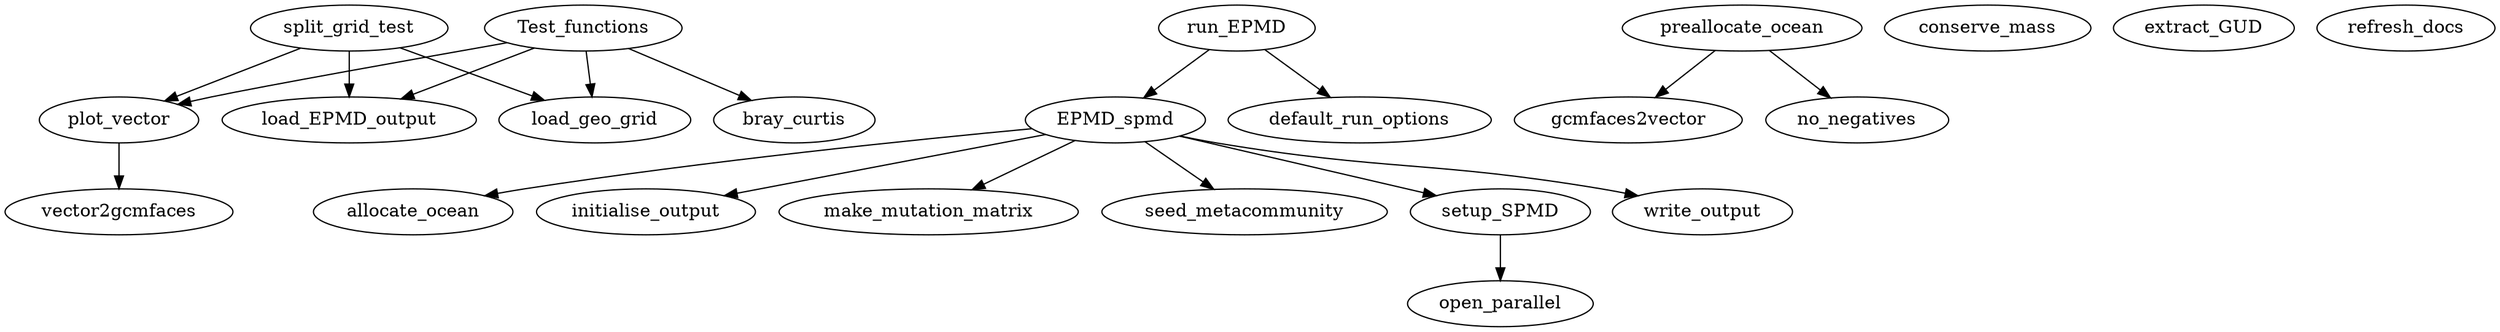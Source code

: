 /* Created by mdot for Matlab */
digraph m2html {
  plot_vector -> vector2gcmfaces;
  EPMD_spmd -> allocate_ocean;
  EPMD_spmd -> initialise_output;
  EPMD_spmd -> make_mutation_matrix;
  EPMD_spmd -> seed_metacommunity;
  EPMD_spmd -> setup_SPMD;
  EPMD_spmd -> write_output;
  setup_SPMD -> open_parallel;
  split_grid_test -> load_EPMD_output;
  split_grid_test -> load_geo_grid;
  split_grid_test -> plot_vector;
  preallocate_ocean -> gcmfaces2vector;
  preallocate_ocean -> no_negatives;
  Test_functions -> bray_curtis;
  Test_functions -> load_EPMD_output;
  Test_functions -> load_geo_grid;
  Test_functions -> plot_vector;
  run_EPMD -> EPMD_spmd;
  run_EPMD -> default_run_options;

  bray_curtis [URL="EPMD/Diagnostic_funcs/bray_curtis.html"];
  load_EPMD_output [URL="EPMD/Diagnostic_funcs/load_EPMD_output.html"];
  load_geo_grid [URL="EPMD/Diagnostic_funcs/load_geo_grid.html"];
  plot_vector [URL="EPMD/Diagnostic_funcs/plot_vector.html"];
  vector2gcmfaces [URL="EPMD/Diagnostic_funcs/vector2gcmfaces.html"];
  EPMD_spmd [URL="EPMD/EPMD_functions/EPMD_spmd.html"];
  allocate_ocean [URL="EPMD/EPMD_functions/allocate_ocean.html"];
  default_run_options [URL="EPMD/EPMD_functions/default_run_options.html"];
  gcmfaces2vector [URL="EPMD/EPMD_functions/gcmfaces2vector.html"];
  initialise_output [URL="EPMD/EPMD_functions/initialise_output.html"];
  make_mutation_matrix [URL="EPMD/EPMD_functions/make_mutation_matrix.html"];
  open_parallel [URL="EPMD/EPMD_functions/open_parallel.html"];
  seed_metacommunity [URL="EPMD/EPMD_functions/seed_metacommunity.html"];
  setup_SPMD [URL="EPMD/EPMD_functions/setup_SPMD.html"];
  write_output [URL="EPMD/EPMD_functions/write_output.html"];
  split_grid_test [URL="EPMD/Parallel_stuff/split_grid_test.html"];
  conserve_mass [URL="EPMD/TM_data/conserve_mass.html"];
  extract_GUD [URL="EPMD/TM_data/extract_GUD.html"];
  no_negatives [URL="EPMD/TM_data/no_negatives.html"];
  preallocate_ocean [URL="EPMD/TM_data/preallocate_ocean.html"];
  Test_functions [URL="EPMD/Visualisation_scripts/Test_functions.html"];
  refresh_docs [URL="EPMD/refresh_docs.html"];
  run_EPMD [URL="EPMD/run_EPMD.html"];
}